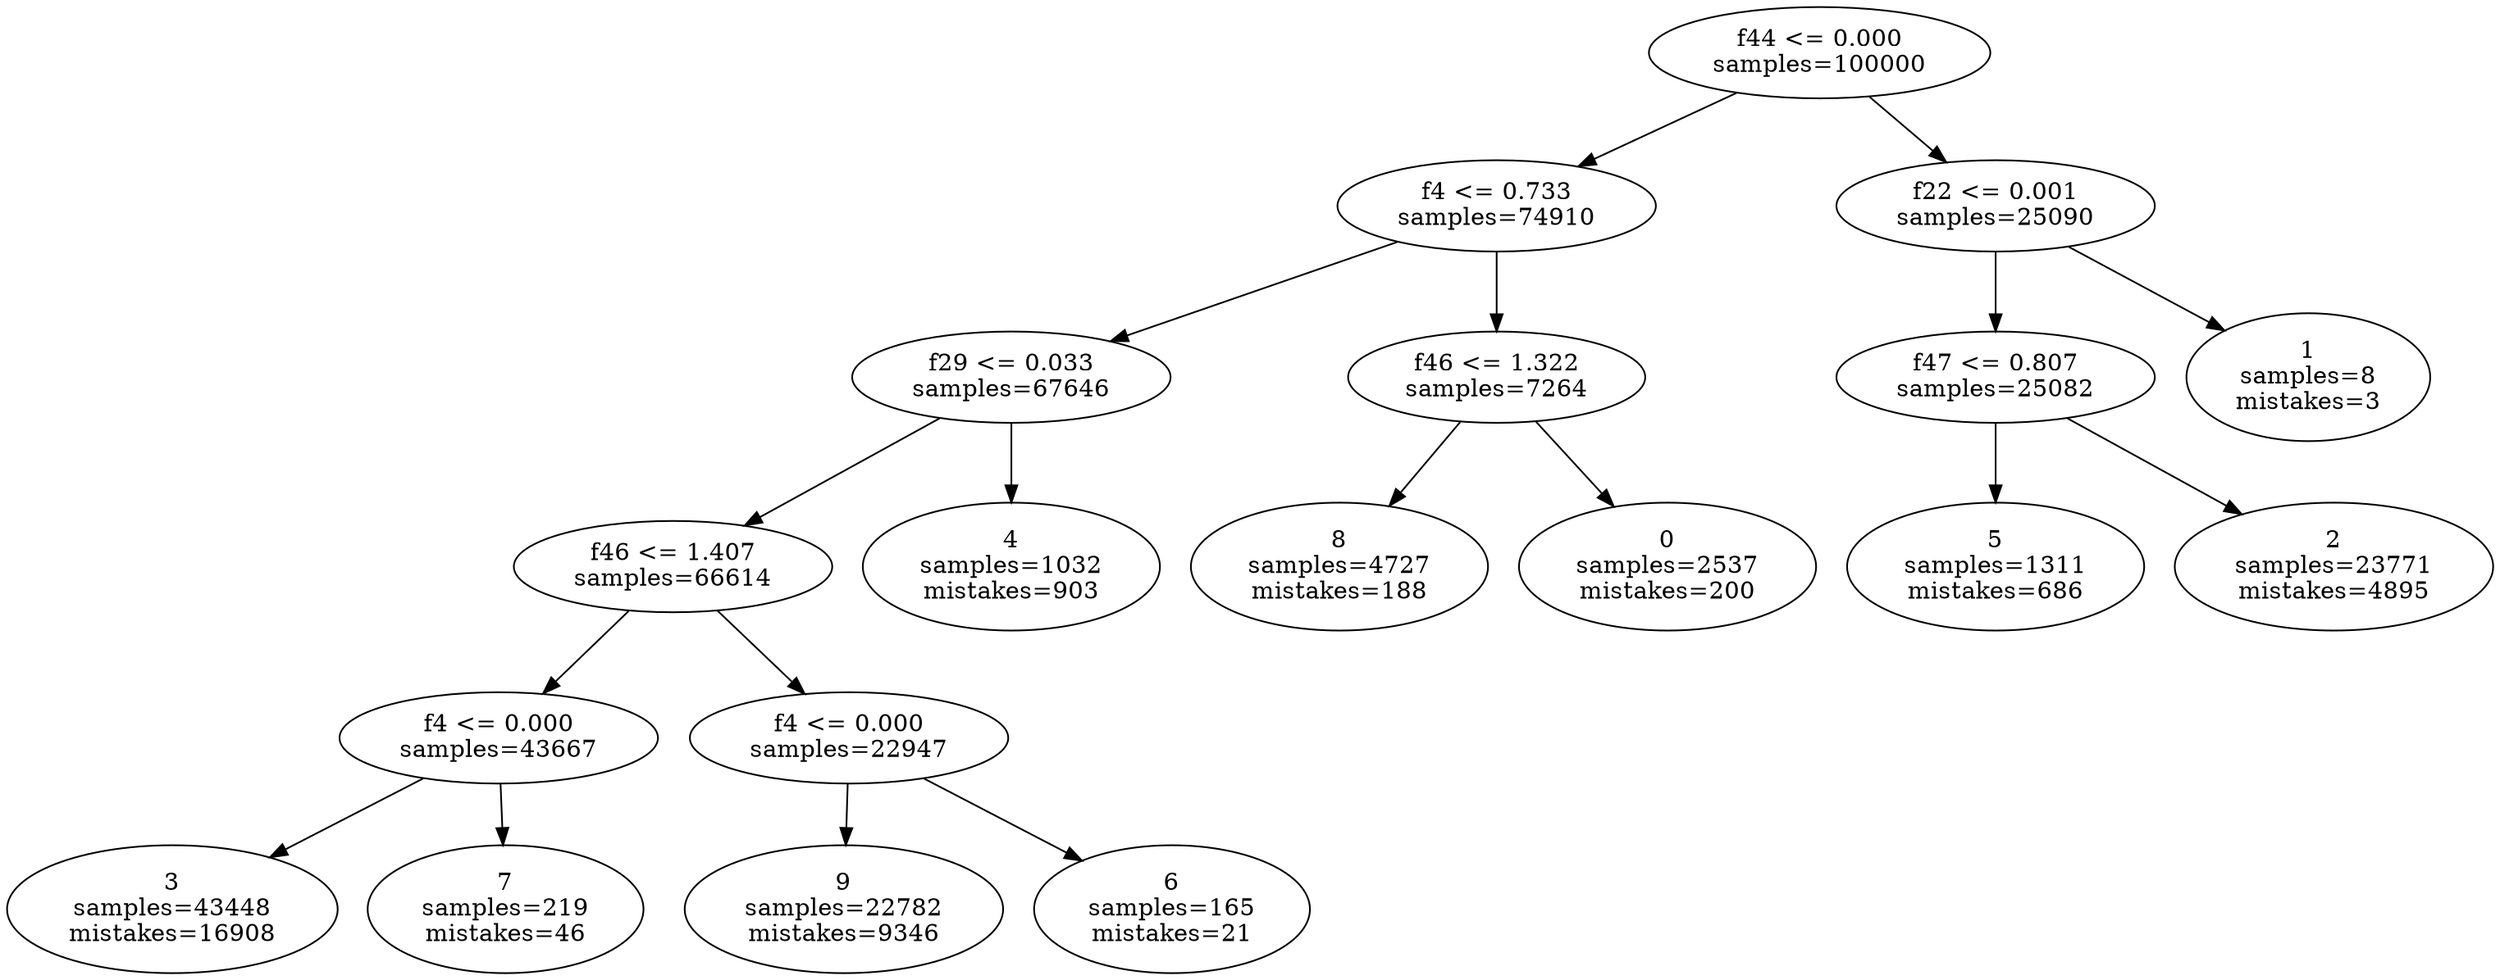 digraph ClusteringTree {
n_0 [label="f44 <= 0.000
samples=\100000"];
n_1 [label="f4 <= 0.733
samples=\74910"];
n_2 [label="f22 <= 0.001
samples=\25090"];
n_3 [label="f29 <= 0.033
samples=\67646"];
n_4 [label="f46 <= 1.322
samples=\7264"];
n_5 [label="f47 <= 0.807
samples=\25082"];
n_6 [label="1
samples=\8
mistakes=\3"];
n_7 [label="f46 <= 1.407
samples=\66614"];
n_8 [label="4
samples=\1032
mistakes=\903"];
n_9 [label="8
samples=\4727
mistakes=\188"];
n_10 [label="0
samples=\2537
mistakes=\200"];
n_11 [label="5
samples=\1311
mistakes=\686"];
n_12 [label="2
samples=\23771
mistakes=\4895"];
n_13 [label="f4 <= 0.000
samples=\43667"];
n_14 [label="f4 <= 0.000
samples=\22947"];
n_15 [label="3
samples=\43448
mistakes=\16908"];
n_16 [label="7
samples=\219
mistakes=\46"];
n_17 [label="9
samples=\22782
mistakes=\9346"];
n_18 [label="6
samples=\165
mistakes=\21"];
n_0 -> n_1;
n_0 -> n_2;
n_1 -> n_3;
n_1 -> n_4;
n_2 -> n_5;
n_2 -> n_6;
n_3 -> n_7;
n_3 -> n_8;
n_4 -> n_9;
n_4 -> n_10;
n_5 -> n_11;
n_5 -> n_12;
n_7 -> n_13;
n_7 -> n_14;
n_13 -> n_15;
n_13 -> n_16;
n_14 -> n_17;
n_14 -> n_18;
}
